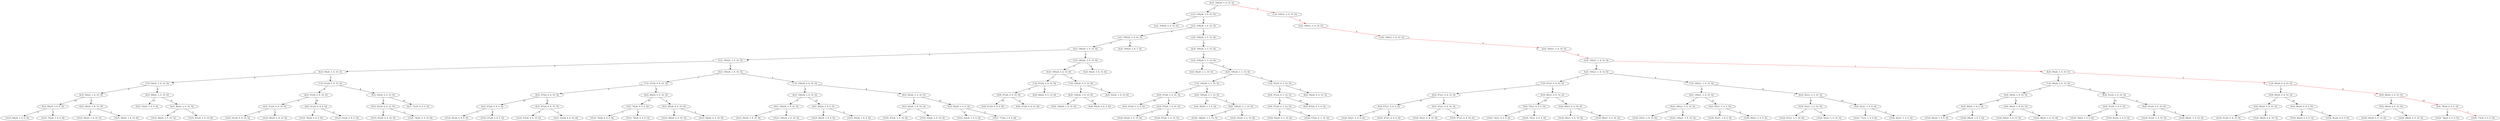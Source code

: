 strict digraph G {
  1 [ color="black" label="(9,[0, 92],[1, 3, 0, 10, 5])" ];
  2 [ color="black" label="(9,[0, 97],[6, 0, 3, 10, 5])" ];
  3 [ color="black" label="(5,[5, 100],[6, 3, 8, 10, 5])" ];
  4 [ color="black" label="(9,[0, 100],[1, 3, 8, 10, 5])" ];
  5 [ color="black" label="(8,[0, 97],[6, 0, 8, 10, 0])" ];
  6 [ color="black" label="(8,[0, 89],[6, 0, 0, 10, 0])" ];
  7 [ color="black" label="(5,[0, 100],[1, 3, 8, 10, 5])" ];
  8 [ color="black" label="(9,[5, 100],[6, 3, 8, 10, 5])" ];
  9 [ color="black" label="(9,[5, 92],[6, 3, 0, 10, 5])" ];
  10 [ color="black" label="(7,[0, 100],[6, 3, 3, 10, 5])" ];
  11 [ color="black" label="(6,[0, 100],[6, 3, 8, 10, 0])" ];
  12 [ color="black" label="(7,[0, 97],[1, 0, 8, 10, 5])" ];
  13 [ color="black" label="(1,[5, 100],[6, 3, 8, 10, 5])" ];
  14 [ color="black" label="(9,[0, 89],[0, 3, 8, 0, 5])" ];
  15 [ color="black" label="(9,[0, 81],[0, 3, 0, 0, 5])" ];
  16 [ color="black" label="(10,[0, 92],[6, 3, 0, 10, 0])" ];
  17 [ color="black" label="(9,[0, 90],[6, 3, 3, 0, 5])" ];
  18 [ color="black" label="(7,[0, 99],[0, 3, 8, 10, 5])" ];
  19 [ color="black" label="(10,[5, 84],[0, 3, 8, 0, 5])" ];
  20 [ color="black" label="(7,[5, 97],[6, 0, 8, 10, 5])" ];
  21 [ color="black" label="(9,[0, 87],[1, 0, 8, 0, 5])" ];
  22 [ color="black" label="(9,[0, 79],[1, 0, 0, 0, 5])" ];
  23 [ color="black" label="(9,[0, 96],[0, 0, 8, 10, 5])" ];
  24 [ color="black" label="(9,[0, 88],[0, 0, 0, 10, 5])" ];
  25 [ color="black" label="(10,[0, 95],[1, 3, 8, 10, 0])" ];
  26 [ color="black" label="(10,[5, 91],[0, 0, 8, 10, 5])" ];
  27 [ color="black" label="(10,[5, 83],[0, 0, 0, 10, 5])" ];
  28 [ color="black" label="(10,[0, 87],[1, 3, 0, 10, 0])" ];
  29 [ color="black" label="(10,[0, 92],[6, 0, 3, 10, 0])" ];
  30 [ color="black" label="(9,[5, 87],[6, 0, 8, 0, 5])" ];
  31 [ color="black" label="(9,[5, 79],[6, 0, 0, 0, 5])" ];
  32 [ color="black" label="(10,[5, 95],[6, 3, 8, 10, 0])" ];
  33 [ color="black" label="(10,[5, 87],[6, 3, 0, 10, 0])" ];
  34 [ color="black" label="(8,[0, 97],[6, 3, 0, 10, 5])" ];
  35 [ color="black" label="(6,[0, 94],[0, 3, 3, 10, 5])" ];
  36 [ color="black" label="(8,[5, 94],[0, 3, 8, 10, 5])" ];
  37 [ color="black" label="(4,[0, 100],[1, 3, 8, 10, 5])" ];
  38 [ color="black" label="(8,[5, 86],[0, 3, 0, 10, 5])" ];
  39 [ color="black" label="(10,[0, 82],[1, 0, 8, 0, 0])" ];
  40 [ color="black" label="(10,[5, 76],[0, 0, 8, 0, 0])" ];
  41 [ color="black" label="(10,[0, 74],[1, 0, 0, 0, 0])" ];
  42 [ color="black" label="(10,[0, 100],[1, 3, 8, 10, 5])" ];
  43 [ color="black" label="(10,[5, 86],[0, 0, 8, 10, 0])" ];
  44 [ color="black" label="(10,[5, 78],[0, 0, 0, 10, 0])" ];
  45 [ color="black" label="(10,[0, 92],[1, 3, 0, 10, 5])" ];
  46 [ color="black" label="(4,[5, 100],[6, 3, 8, 10, 5])" ];
  47 [ color="black" label="(7,[0, 97],[6, 0, 8, 10, 0])" ];
  48 [ color="black" label="(10,[5, 82],[6, 0, 8, 0, 0])" ];
  49 [ color="black" label="(10,[5, 74],[6, 0, 0, 0, 0])" ];
  50 [ color="black" label="(8,[0, 97],[6, 0, 3, 10, 5])" ];
  51 [ color="black" label="(6,[0, 100],[1, 3, 8, 10, 5])" ];
  52 [ color="black" label="(8,[5, 100],[6, 3, 8, 10, 5])" ];
  53 [ color="black" label="(8,[5, 92],[6, 3, 0, 10, 5])" ];
  54 [ color="black" label="(8,[0, 97],[1, 0, 8, 10, 5])" ];
  55 [ color="black" label="(8,[0, 89],[1, 0, 0, 10, 5])" ];
  56 [ color="black" label="(10,[0, 86],[0, 0, 8, 0, 5])" ];
  57 [ color="black" label="(6,[0, 100],[6, 3, 3, 10, 5])" ];
  58 [ color="black" label="(10,[0, 78],[0, 0, 0, 0, 5])" ];
  59 [ color="black" label="(5,[0, 100],[6, 3, 8, 10, 0])" ];
  60 [ color="black" label="(0,[5, 100],[6, 3, 8, 10, 5])" ];
  61 [ color="black" label="(10,[0, 100],[6, 3, 3, 10, 5])" ];
  62 [ color="black" label="(9,[0, 100],[6, 3, 8, 10, 0])" ];
  63 [ color="black" label="(10,[0, 99],[0, 3, 8, 10, 5])" ];
  64 [ color="black" label="(10,[0, 91],[0, 3, 0, 10, 5])" ];
  65 [ color="black" label="(9,[5, 76],[0, 3, 0, 0, 5])" ];
  66 [ color="black" label="(9,[0, 87],[6, 0, 8, 0, 0])" ];
  67 [ color="black" label="(9,[5, 84],[0, 3, 8, 0, 5])" ];
  68 [ color="black" label="(6,[0, 99],[0, 3, 8, 10, 5])" ];
  69 [ color="black" label="(8,[0, 96],[0, 0, 8, 10, 5])" ];
  70 [ color="black" label="(8,[0, 88],[0, 0, 0, 10, 5])" ];
  71 [ color="black" label="(10,[0, 87],[1, 0, 8, 0, 5])" ];
  72 [ color="black" label="(10,[0, 79],[1, 0, 0, 0, 5])" ];
  73 [ color="black" label="(10,[5, 97],[6, 0, 8, 10, 5])" ];
  74 [ color="black" label="(10,[5, 89],[6, 0, 0, 10, 5])" ];
  75 [ color="black" label="(9,[5, 91],[0, 0, 8, 10, 5])" ];
  76 [ color="black" label="(9,[5, 83],[0, 0, 0, 10, 5])" ];
  77 [ color="black" label="(10,[5, 90],[6, 3, 8, 0, 5])" ];
  78 [ color="black" label="(10,[5, 82],[6, 3, 0, 0, 5])" ];
  79 [ color="black" label="(2,[2, 100],[6, 0, 8, 10, 5])" ];
  80 [ color="black" label="(10,[0, 84],[0, 3, 8, 0, 0])" ];
  81 [ color="black" label="(10,[0, 76],[0, 3, 0, 0, 0])" ];
  82 [ color="black" label="(9,[0, 87],[6, 3, 0, 0, 5])" ];
  83 [ color="black" label="(1,[0, 100],[1, 3, 8, 10, 5])" ];
  84 [ color="black" label="(7,[5, 94],[0, 3, 8, 10, 5])" ];
  85 [ color="black" label="(10,[0, 91],[0, 0, 8, 10, 0])" ];
  86 [ color="black" label="(10,[0, 83],[0, 0, 0, 10, 0])" ];
  87 [ color="black" label="(7,[0, 97],[6, 0, 3, 10, 5])" ];
  88 [ color="black" label="(3,[5, 100],[6, 3, 8, 10, 5])" ];
  89 [ color="black" label="(7,[5, 100],[6, 3, 8, 10, 5])" ];
  90 [ color="black" label="(7,[0, 100],[1, 3, 8, 10, 5])" ];
  91 [ color="black" label="(8,[0, 100],[6, 3, 8, 10, 0])" ];
  92 [ color="black" label="(8,[0, 92],[6, 3, 0, 10, 0])" ];
  93 [ color="black" label="(9,[0, 97],[1, 0, 8, 10, 5])" ];
  94 [ color="black" label="(9,[0, 89],[1, 0, 0, 10, 5])" ];
  95 [ color="black" label="(9,[0, 86],[0, 0, 8, 0, 5])" ];
  96 [ color="black" label="(9,[0, 78],[0, 0, 0, 0, 5])" ];
  97 [ color="black" label="(5,[0, 100],[6, 3, 3, 10, 5])" ];
  98 [ color="black" label="(9,[0, 100],[6, 3, 3, 10, 5])" ];
  99 [ color="black" label="(9,[0, 99],[0, 3, 8, 10, 5])" ];
  100 [ color="black" label="(9,[0, 91],[0, 3, 0, 10, 5])" ];
  101 [ color="black" label="(9,[0, 87],[6, 0, 3, 0, 5])" ];
  102 [ color="black" label="(9,[0, 82],[1, 3, 0, 0, 5])" ];
  103 [ color="black" label="(10,[5, 81],[0, 0, 8, 0, 5])" ];
  104 [ color="black" label="(9,[0, 90],[1, 3, 8, 0, 5])" ];
  105 [ color="black" label="(7,[0, 96],[0, 0, 8, 10, 5])" ];
  106 [ color="black" label="(9,[5, 97],[6, 0, 8, 10, 5])" ];
  107 [ color="black" label="(9,[5, 89],[6, 0, 0, 10, 5])" ];
  108 [ color="black" label="(8,[0, 94],[6, 0, 0, 10, 5])" ];
  109 [ color="black" label="(8,[5, 91],[0, 0, 8, 10, 5])" ];
  110 [ color="black" label="(8,[5, 83],[0, 0, 0, 10, 5])" ];
  111 [ color="black" label="(10,[0, 92],[1, 0, 8, 10, 0])" ];
  112 [ color="black" label="(10,[0, 84],[1, 0, 0, 10, 0])" ];
  113 [ color="black" label="(9,[5, 90],[6, 3, 8, 0, 5])" ];
  114 [ color="black" label="(9,[5, 82],[6, 3, 0, 0, 5])" ];
  115 [ color="black" label="(10,[0, 95],[6, 3, 3, 10, 0])" ];
  116 [ color="black" label="(10,[0, 97],[6, 3, 0, 10, 5])" ];
  117 [ color="black" label="(10,[5, 79],[0, 3, 8, 0, 0])" ];
  118 [ color="black" label="(4,[0, 100],[6, 3, 3, 10, 5])" ];
  119 [ color="black" label="(10,[5, 94],[0, 3, 8, 10, 5])" ];
  120 [ color="black" label="(2,[0, 100],[1, 3, 8, 10, 5])" ];
  121 [ color="black" label="(10,[5, 86],[0, 3, 0, 10, 5])" ];
  122 [ color="black" label="(10,[0, 85],[1, 3, 8, 0, 0])" ];
  123 [ color="black" label="(6,[5, 94],[0, 3, 8, 10, 5])" ];
  124 [ color="black" label="(10,[0, 77],[1, 3, 0, 0, 0])" ];
  125 [ color="black" label="(10,[5, 92],[6, 0, 8, 10, 0])" ];
  126 [ color="black" label="(10,[5, 84],[6, 0, 0, 10, 0])" ];
  127 [ color="black" label="(6,[5, 100],[6, 3, 8, 10, 5])" ];
  128 [ color="black" label="(9,[0, 97],[6, 0, 8, 10, 0])" ];
  129 [ color="black" label="(10,[0, 97],[6, 0, 3, 10, 5])" ];
  130 [ color="black" label="(10,[5, 100],[6, 3, 8, 10, 5])" ];
  131 [ color="black" label="(10,[5, 92],[6, 3, 0, 10, 5])" ];
  132 [ color="black" label="(8,[0, 100],[1, 3, 8, 10, 5])" ];
  133 [ color="black" label="(8,[0, 92],[1, 3, 0, 10, 5])" ];
  134 [ color="black" label="(10,[0, 97],[1, 0, 8, 10, 5])" ];
  135 [ color="black" label="(10,[5, 85],[6, 3, 8, 0, 0])" ];
  136 [ color="black" label="(10,[0, 89],[1, 0, 0, 10, 5])" ];
  137 [ color="black" label="(10,[5, 77],[6, 3, 0, 0, 0])" ];
  138 [ color="black" label="(8,[0, 100],[6, 3, 3, 10, 5])" ];
  139 [ color="black" label="(7,[0, 100],[6, 3, 8, 10, 0])" ];
  140 [ color="black" label="(2,[5, 100],[6, 3, 8, 10, 5])" ];
  141 [ color="black" label="(10,[0, 89],[0, 3, 8, 0, 5])" ];
  142 [ color="black" label="(10,[0, 81],[0, 3, 0, 0, 5])" ];
  143 [ color="black" label="(9,[0, 90],[6, 3, 8, 0, 0])" ];
  144 [ color="black" label="(8,[0, 99],[0, 3, 8, 10, 5])" ];
  145 [ color="black" label="(8,[0, 91],[0, 3, 0, 10, 5])" ];
  146 [ color="black" label="(10,[5, 89],[0, 3, 8, 10, 0])" ];
  147 [ color="black" label="(8,[5, 97],[6, 0, 8, 10, 5])" ];
  148 [ color="black" label="(8,[5, 89],[6, 0, 0, 10, 5])" ];
  149 [ color="black" label="(10,[5, 81],[0, 3, 0, 10, 0])" ];
  150 [ color="black" label="(10,[0, 90],[1, 3, 8, 0, 5])" ];
  151 [ color="black" label="(9,[5, 81],[0, 0, 8, 0, 5])" ];
  152 [ color="black" label="(10,[0, 82],[1, 3, 0, 0, 5])" ];
  153 [ color="black" label="(9,[5, 73],[0, 0, 0, 0, 5])" ];
  154 [ color="black" label="(10,[0, 96],[0, 0, 8, 10, 5])" ];
  155 [ color="black" label="(10,[0, 88],[0, 0, 0, 10, 5])" ];
  156 [ color="black" label="(4,[0, 100],[6, 3, 8, 5, 5])" ];
  157 [ color="black" label="(10,[5, 87],[6, 0, 8, 0, 5])" ];
  158 [ color="black" label="(10,[5, 79],[6, 0, 0, 0, 5])" ];
  159 [ color="black" label="(7,[5, 91],[0, 0, 8, 10, 5])" ];
  160 [ color="black" label="(10,[0, 81],[0, 0, 8, 0, 0])" ];
  161 [ color="black" label="(10,[0, 73],[0, 0, 0, 0, 0])" ];
  162 [ color="black" label="(9,[0, 97],[6, 3, 0, 10, 5])" ];
  163 [ color="black" label="(10,[0, 94],[0, 3, 8, 10, 0])" ];
  164 [ color="black" label="(10,[0, 86],[0, 3, 0, 10, 0])" ];
  165 [ color="black" label="(3,[0, 100],[6, 3, 3, 10, 5])" ];
  166 [ color="black" label="(6,[0, 94],[0, 3, 8, 10, 0])" ];
  167 [ color="black" label="(9,[5, 86],[0, 3, 0, 10, 5])" ];
  168 [ color="black" label="(9,[5, 94],[0, 3, 8, 10, 5])" ];
  169 [ color="black" label="(3,[0, 100],[1, 3, 8, 10, 5])" ];
  133 -> 1 [ label="0" ];
  50 -> 2 [ label="0" ];
  46 -> 3 [ label="0" ];
  132 -> 4 [ label="0" ];
  47 -> 5 [ label="0" ];
  47 -> 6 [ label="8" ];
  37 -> 7 [ color="red" label="0" ];
  52 -> 8 [ label="0" ];
  53 -> 9 [ label="0" ];
  57 -> 10 [ label="0" ];
  59 -> 11 [ label="0" ];
  51 -> 12 [ label="3" ];
  60 -> 13 [ label="0" ];
  144 -> 14 [ label="10" ];
  145 -> 15 [ label="10" ];
  162 -> 16 [ label="5" ];
  138 -> 17 [ label="10" ];
  68 -> 18 [ label="0" ];
  67 -> 19 [ label="0" ];
  127 -> 20 [ label="3" ];
  54 -> 21 [ label="10" ];
  55 -> 22 [ label="10" ];
  69 -> 23 [ label="0" ];
  70 -> 24 [ label="0" ];
  4 -> 25 [ label="5" ];
  75 -> 26 [ label="0" ];
  76 -> 27 [ label="0" ];
  1 -> 28 [ label="5" ];
  2 -> 29 [ label="5" ];
  147 -> 30 [ label="10" ];
  148 -> 31 [ label="10" ];
  8 -> 32 [ label="5" ];
  9 -> 33 [ label="5" ];
  10 -> 34 [ label="3" ];
  97 -> 35 [ label="6" ];
  84 -> 36 [ label="0" ];
  169 -> 37 [ color="red" label="0" ];
  84 -> 38 [ label="8" ];
  21 -> 39 [ label="5" ];
  151 -> 40 [ label="5" ];
  22 -> 41 [ label="5" ];
  4 -> 42 [ label="0" ];
  75 -> 43 [ label="5" ];
  76 -> 44 [ label="5" ];
  1 -> 45 [ label="0" ];
  88 -> 46 [ label="0" ];
  11 -> 47 [ label="3" ];
  30 -> 48 [ label="5" ];
  31 -> 49 [ label="5" ];
  87 -> 50 [ label="0" ];
  7 -> 51 [ label="0" ];
  89 -> 52 [ label="0" ];
  89 -> 53 [ label="8" ];
  12 -> 54 [ label="0" ];
  12 -> 55 [ label="8" ];
  95 -> 56 [ label="0" ];
  97 -> 57 [ label="0" ];
  96 -> 58 [ label="0" ];
  46 -> 59 [ label="5" ];
  98 -> 61 [ label="0" ];
  91 -> 62 [ label="0" ];
  99 -> 63 [ label="0" ];
  100 -> 64 [ label="0" ];
  38 -> 65 [ label="10" ];
  5 -> 66 [ label="10" ];
  36 -> 67 [ label="10" ];
  7 -> 68 [ color="red" label="1" ];
  105 -> 69 [ label="0" ];
  105 -> 70 [ color="red" label="8" ];
  21 -> 71 [ label="0" ];
  22 -> 72 [ label="0" ];
  106 -> 73 [ label="0" ];
  107 -> 74 [ label="0" ];
  109 -> 75 [ label="0" ];
  110 -> 76 [ label="0" ];
  113 -> 77 [ label="0" ];
  114 -> 78 [ label="0" ];
  13 -> 79 [ label="3" ];
  14 -> 80 [ label="5" ];
  15 -> 81 [ label="5" ];
  34 -> 82 [ label="10" ];
  60 -> 83 [ color="red" label="5" ];
  123 -> 84 [ label="0" ];
  23 -> 85 [ label="5" ];
  24 -> 86 [ label="5" ];
  57 -> 87 [ label="3" ];
  140 -> 88 [ label="0" ];
  127 -> 89 [ label="0" ];
  51 -> 90 [ label="0" ];
  139 -> 91 [ label="0" ];
  139 -> 92 [ label="8" ];
  54 -> 93 [ label="0" ];
  55 -> 94 [ label="0" ];
  69 -> 95 [ label="10" ];
  70 -> 96 [ color="red" label="10" ];
  118 -> 97 [ label="0" ];
  138 -> 98 [ label="0" ];
  144 -> 99 [ label="0" ];
  145 -> 100 [ label="0" ];
  50 -> 101 [ label="10" ];
  133 -> 102 [ label="10" ];
  151 -> 103 [ label="0" ];
  132 -> 104 [ label="10" ];
  68 -> 105 [ color="red" label="3" ];
  147 -> 106 [ label="0" ];
  148 -> 107 [ label="0" ];
  87 -> 108 [ label="3" ];
  159 -> 109 [ label="0" ];
  159 -> 110 [ label="8" ];
  93 -> 111 [ label="5" ];
  94 -> 112 [ label="5" ];
  52 -> 113 [ label="10" ];
  53 -> 114 [ label="10" ];
  98 -> 115 [ label="5" ];
  162 -> 116 [ label="0" ];
  67 -> 117 [ label="5" ];
  165 -> 118 [ label="0" ];
  168 -> 119 [ label="0" ];
  83 -> 120 [ color="red" label="0" ];
  167 -> 121 [ label="0" ];
  104 -> 122 [ label="5" ];
  3 -> 123 [ label="6" ];
  102 -> 124 [ label="5" ];
  106 -> 125 [ label="5" ];
  107 -> 126 [ label="5" ];
  3 -> 127 [ label="0" ];
  5 -> 128 [ label="0" ];
  2 -> 129 [ label="0" ];
  8 -> 130 [ label="0" ];
  9 -> 131 [ label="0" ];
  90 -> 132 [ label="0" ];
  90 -> 133 [ label="8" ];
  93 -> 134 [ label="0" ];
  113 -> 135 [ label="5" ];
  94 -> 136 [ label="0" ];
  114 -> 137 [ label="5" ];
  10 -> 138 [ label="0" ];
  11 -> 139 [ label="0" ];
  13 -> 140 [ label="0" ];
  14 -> 141 [ label="0" ];
  15 -> 142 [ label="0" ];
  91 -> 143 [ label="10" ];
  18 -> 144 [ label="0" ];
  18 -> 145 [ label="8" ];
  168 -> 146 [ label="5" ];
  20 -> 147 [ label="0" ];
  20 -> 148 [ label="8" ];
  167 -> 149 [ label="5" ];
  104 -> 150 [ label="0" ];
  109 -> 151 [ label="10" ];
  102 -> 152 [ label="0" ];
  110 -> 153 [ label="10" ];
  23 -> 154 [ label="0" ];
  24 -> 155 [ label="0" ];
  88 -> 156 [ label="5" ];
  30 -> 157 [ label="0" ];
  31 -> 158 [ label="0" ];
  123 -> 159 [ label="3" ];
  95 -> 160 [ label="5" ];
  96 -> 161 [ color="red" label="5" ];
  34 -> 162 [ label="0" ];
  99 -> 163 [ label="5" ];
  100 -> 164 [ label="5" ];
  140 -> 165 [ label="5" ];
  59 -> 166 [ label="6" ];
  38 -> 167 [ label="0" ];
  36 -> 168 [ label="0" ];
  120 -> 169 [ color="red" label="0" ];
}
